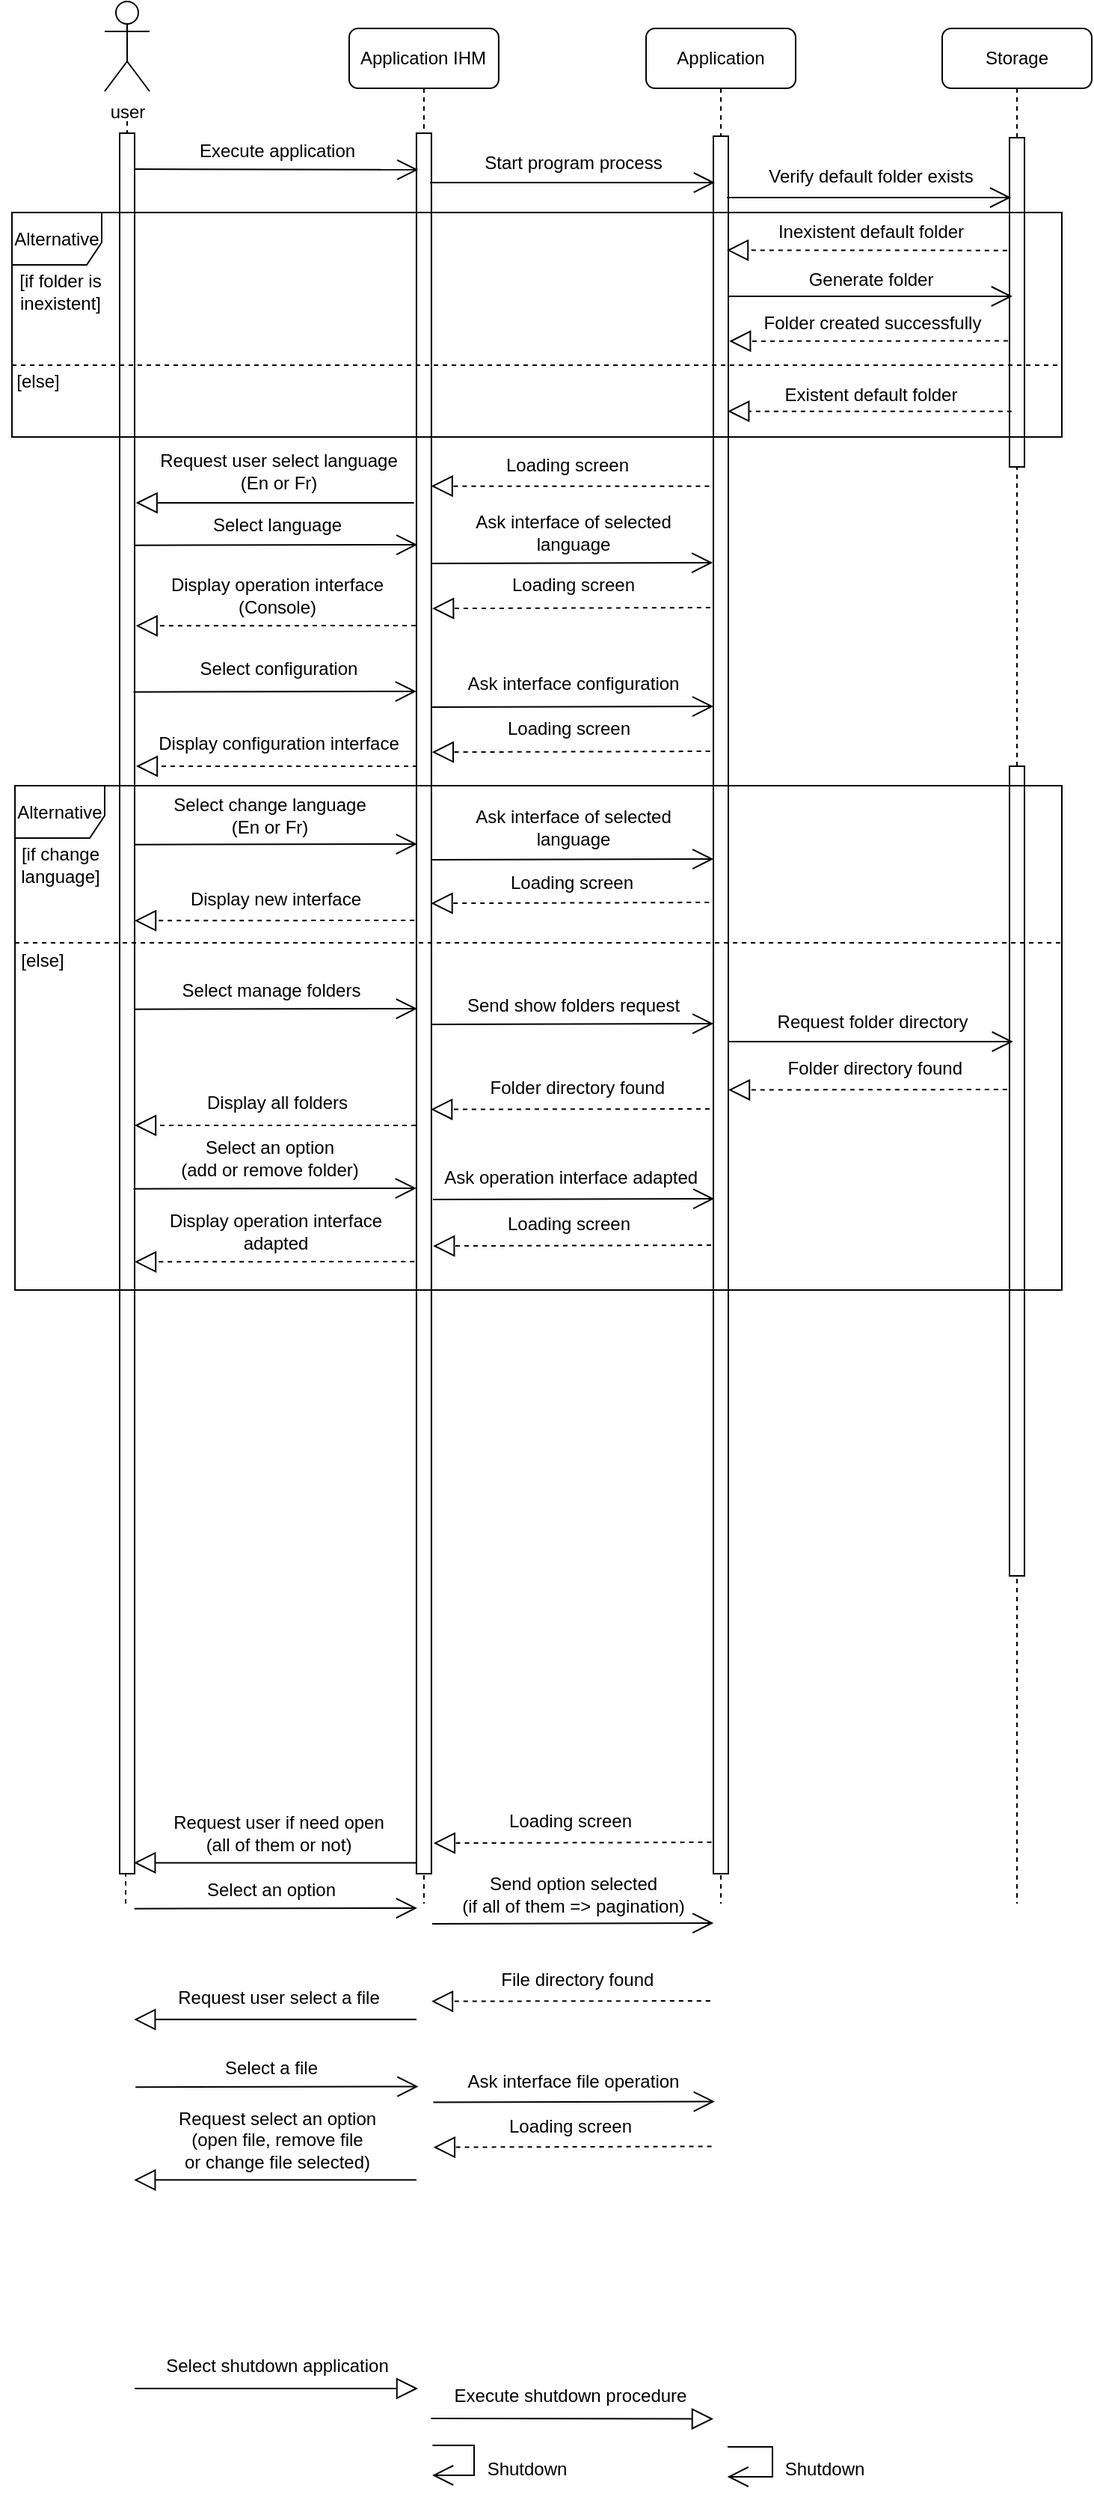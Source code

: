 <mxfile version="20.5.3" type="github">
  <diagram id="MyJDFgbNnC9lY3DK6d-x" name="Page-1">
    <mxGraphModel dx="1044" dy="566" grid="1" gridSize="10" guides="1" tooltips="1" connect="1" arrows="1" fold="1" page="1" pageScale="1" pageWidth="413" pageHeight="291" math="0" shadow="0">
      <root>
        <mxCell id="0" />
        <mxCell id="1" parent="0" />
        <mxCell id="hzZ7OADZ9Wjstboydcab-135" value="" style="endArrow=none;dashed=1;html=1;rounded=1;" edge="1" parent="1">
          <mxGeometry width="50" height="50" relative="1" as="geometry">
            <mxPoint x="114" y="1330" as="sourcePoint" />
            <mxPoint x="115" y="137" as="targetPoint" />
          </mxGeometry>
        </mxCell>
        <mxCell id="hzZ7OADZ9Wjstboydcab-127" value="&lt;span style=&quot;&quot;&gt;Application IHM&lt;/span&gt;" style="shape=umlLifeline;perimeter=lifelinePerimeter;whiteSpace=wrap;html=1;container=0;collapsible=0;recursiveResize=0;outlineConnect=0;rounded=1;" vertex="1" parent="1">
          <mxGeometry x="263.46" y="77" width="100" height="1253" as="geometry" />
        </mxCell>
        <mxCell id="hzZ7OADZ9Wjstboydcab-128" value="user" style="shape=umlActor;verticalLabelPosition=bottom;verticalAlign=top;html=1;rounded=1;" vertex="1" parent="1">
          <mxGeometry x="100" y="59" width="30" height="60" as="geometry" />
        </mxCell>
        <mxCell id="hzZ7OADZ9Wjstboydcab-129" value="&lt;span style=&quot;&quot;&gt;Application&lt;/span&gt;" style="shape=umlLifeline;perimeter=lifelinePerimeter;whiteSpace=wrap;html=1;container=0;collapsible=0;recursiveResize=0;outlineConnect=0;rounded=1;" vertex="1" parent="1">
          <mxGeometry x="462" y="77" width="100" height="1253" as="geometry" />
        </mxCell>
        <mxCell id="hzZ7OADZ9Wjstboydcab-130" value="&lt;span style=&quot;&quot;&gt;Storage&lt;/span&gt;" style="shape=umlLifeline;perimeter=lifelinePerimeter;whiteSpace=wrap;html=1;container=0;collapsible=0;recursiveResize=0;outlineConnect=0;rounded=1;" vertex="1" parent="1">
          <mxGeometry x="660" y="77" width="100" height="1253" as="geometry" />
        </mxCell>
        <mxCell id="hzZ7OADZ9Wjstboydcab-131" value="" style="html=1;points=[];perimeter=orthogonalPerimeter;rounded=0;glass=0;labelBackgroundColor=none;fillStyle=auto;" vertex="1" parent="1">
          <mxGeometry x="110" y="147" width="10" height="1163" as="geometry" />
        </mxCell>
        <mxCell id="hzZ7OADZ9Wjstboydcab-132" value="" style="html=1;points=[];perimeter=orthogonalPerimeter;rounded=0;glass=0;labelBackgroundColor=none;fillStyle=auto;" vertex="1" parent="1">
          <mxGeometry x="308.46" y="147" width="10" height="1163" as="geometry" />
        </mxCell>
        <mxCell id="hzZ7OADZ9Wjstboydcab-133" value="" style="html=1;points=[];perimeter=orthogonalPerimeter;rounded=0;glass=0;labelBackgroundColor=none;fillStyle=auto;" vertex="1" parent="1">
          <mxGeometry x="507" y="149" width="10" height="1161" as="geometry" />
        </mxCell>
        <mxCell id="hzZ7OADZ9Wjstboydcab-134" value="" style="html=1;points=[];perimeter=orthogonalPerimeter;rounded=0;glass=0;labelBackgroundColor=none;fillStyle=auto;" vertex="1" parent="1">
          <mxGeometry x="705" y="150" width="10" height="220" as="geometry" />
        </mxCell>
        <mxCell id="hzZ7OADZ9Wjstboydcab-136" value="" style="html=1;points=[];perimeter=orthogonalPerimeter;rounded=0;glass=0;labelBackgroundColor=none;fillStyle=auto;" vertex="1" parent="1">
          <mxGeometry x="705" y="150" width="10" height="220" as="geometry" />
        </mxCell>
        <mxCell id="hzZ7OADZ9Wjstboydcab-137" value="" style="endArrow=block;dashed=1;endFill=0;endSize=12;html=1;rounded=1;exitX=-0.161;exitY=0.058;exitDx=0;exitDy=0;exitPerimeter=0;" edge="1" parent="1">
          <mxGeometry width="160" relative="1" as="geometry">
            <mxPoint x="703.39" y="225.35" as="sourcePoint" />
            <mxPoint x="516" y="225.17" as="targetPoint" />
          </mxGeometry>
        </mxCell>
        <mxCell id="hzZ7OADZ9Wjstboydcab-138" value="" style="endArrow=block;dashed=1;endFill=0;endSize=12;html=1;rounded=1;" edge="1" parent="1">
          <mxGeometry width="160" relative="1" as="geometry">
            <mxPoint x="504.21" y="382.82" as="sourcePoint" />
            <mxPoint x="318.29" y="382.82" as="targetPoint" />
          </mxGeometry>
        </mxCell>
        <mxCell id="hzZ7OADZ9Wjstboydcab-139" value="" style="endArrow=open;endFill=1;endSize=12;html=1;rounded=1;targetPerimeterSpacing=-4;sourcePerimeterSpacing=3;" edge="1" parent="1">
          <mxGeometry width="160" relative="1" as="geometry">
            <mxPoint x="517.0" y="256.0" as="sourcePoint" />
            <mxPoint x="707.0" y="256.0" as="targetPoint" />
          </mxGeometry>
        </mxCell>
        <mxCell id="hzZ7OADZ9Wjstboydcab-140" value="" style="endArrow=block;dashed=1;endFill=0;endSize=12;html=1;rounded=1;targetPerimeterSpacing=-4;sourcePerimeterSpacing=3;" edge="1" parent="1">
          <mxGeometry width="160" relative="1" as="geometry">
            <mxPoint x="706.42" y="332.83" as="sourcePoint" />
            <mxPoint x="516.587" y="332.83" as="targetPoint" />
          </mxGeometry>
        </mxCell>
        <mxCell id="hzZ7OADZ9Wjstboydcab-141" value="Execute application" style="text;html=1;align=center;verticalAlign=middle;resizable=0;points=[];autosize=1;strokeColor=none;fillColor=none;rounded=1;" vertex="1" parent="1">
          <mxGeometry x="150" y="144" width="130" height="30" as="geometry" />
        </mxCell>
        <mxCell id="hzZ7OADZ9Wjstboydcab-142" value="" style="endArrow=open;endFill=1;endSize=12;html=1;rounded=1;entryX=0.118;entryY=0.021;entryDx=0;entryDy=0;entryPerimeter=0;" edge="1" parent="1">
          <mxGeometry width="160" relative="1" as="geometry">
            <mxPoint x="120" y="171.0" as="sourcePoint" />
            <mxPoint x="309.64" y="171.423" as="targetPoint" />
          </mxGeometry>
        </mxCell>
        <mxCell id="hzZ7OADZ9Wjstboydcab-143" value="Start program process" style="text;html=1;align=center;verticalAlign=middle;resizable=0;points=[];autosize=1;strokeColor=none;fillColor=none;rounded=1;" vertex="1" parent="1">
          <mxGeometry x="343" y="152" width="140" height="30" as="geometry" />
        </mxCell>
        <mxCell id="hzZ7OADZ9Wjstboydcab-144" value="" style="endArrow=open;endFill=1;endSize=12;html=1;rounded=1;exitX=0.913;exitY=0.022;exitDx=0;exitDy=0;exitPerimeter=0;" edge="1" parent="1">
          <mxGeometry width="160" relative="1" as="geometry">
            <mxPoint x="317.59" y="180.016" as="sourcePoint" />
            <mxPoint x="508" y="180.0" as="targetPoint" />
          </mxGeometry>
        </mxCell>
        <mxCell id="hzZ7OADZ9Wjstboydcab-145" value="" style="endArrow=block;dashed=1;endFill=0;endSize=12;html=1;rounded=1;exitX=-0.125;exitY=0.144;exitDx=0;exitDy=0;exitPerimeter=0;" edge="1" parent="1">
          <mxGeometry width="160" relative="1" as="geometry">
            <mxPoint x="307.95" y="476.002" as="sourcePoint" />
            <mxPoint x="120.827" y="476.17" as="targetPoint" />
          </mxGeometry>
        </mxCell>
        <mxCell id="hzZ7OADZ9Wjstboydcab-146" value="Verify default folder exists" style="text;html=1;align=center;verticalAlign=middle;resizable=0;points=[];autosize=1;strokeColor=none;fillColor=none;rounded=1;" vertex="1" parent="1">
          <mxGeometry x="531.5" y="161" width="160" height="30" as="geometry" />
        </mxCell>
        <mxCell id="hzZ7OADZ9Wjstboydcab-147" value="Alternative" style="shape=umlFrame;whiteSpace=wrap;html=1;width=60;height=35;" vertex="1" parent="1">
          <mxGeometry x="38" y="200" width="702" height="150" as="geometry" />
        </mxCell>
        <mxCell id="hzZ7OADZ9Wjstboydcab-148" value="Loading screen" style="text;html=1;align=center;verticalAlign=middle;resizable=0;points=[];autosize=1;strokeColor=none;fillColor=none;rounded=1;" vertex="1" parent="1">
          <mxGeometry x="354.0" y="354" width="110" height="30" as="geometry" />
        </mxCell>
        <mxCell id="hzZ7OADZ9Wjstboydcab-149" value="[if folder is &lt;br&gt;inexistent]" style="text;html=1;align=center;verticalAlign=middle;resizable=0;points=[];autosize=1;strokeColor=none;fillColor=none;" vertex="1" parent="1">
          <mxGeometry x="30" y="233" width="80" height="40" as="geometry" />
        </mxCell>
        <mxCell id="hzZ7OADZ9Wjstboydcab-150" value="[else]" style="text;html=1;align=center;verticalAlign=middle;resizable=0;points=[];autosize=1;strokeColor=none;fillColor=none;" vertex="1" parent="1">
          <mxGeometry x="30" y="298" width="50" height="30" as="geometry" />
        </mxCell>
        <mxCell id="hzZ7OADZ9Wjstboydcab-151" value="Inexistent default folder" style="text;html=1;align=center;verticalAlign=middle;resizable=0;points=[];autosize=1;strokeColor=none;fillColor=none;rounded=1;" vertex="1" parent="1">
          <mxGeometry x="537.0" y="198.17" width="150" height="30" as="geometry" />
        </mxCell>
        <mxCell id="hzZ7OADZ9Wjstboydcab-152" value="" style="line;strokeWidth=1;fillColor=none;align=left;verticalAlign=middle;spacingTop=-1;spacingLeft=3;spacingRight=3;rotatable=0;labelPosition=right;points=[];portConstraint=eastwest;dashed=1;" vertex="1" parent="1">
          <mxGeometry x="38" y="298" width="700" height="8" as="geometry" />
        </mxCell>
        <mxCell id="hzZ7OADZ9Wjstboydcab-153" value="Generate folder" style="text;html=1;align=center;verticalAlign=middle;resizable=0;points=[];autosize=1;strokeColor=none;fillColor=none;rounded=1;" vertex="1" parent="1">
          <mxGeometry x="557.42" y="230" width="110" height="30" as="geometry" />
        </mxCell>
        <mxCell id="hzZ7OADZ9Wjstboydcab-154" value="Existent default folder" style="text;html=1;align=center;verticalAlign=middle;resizable=0;points=[];autosize=1;strokeColor=none;fillColor=none;rounded=1;" vertex="1" parent="1">
          <mxGeometry x="541.5" y="307" width="140" height="30" as="geometry" />
        </mxCell>
        <mxCell id="hzZ7OADZ9Wjstboydcab-155" value="Display operation interface&lt;br&gt;(Console)" style="text;html=1;align=center;verticalAlign=middle;resizable=0;points=[];autosize=1;strokeColor=none;fillColor=none;rounded=1;" vertex="1" parent="1">
          <mxGeometry x="130" y="436" width="170" height="40" as="geometry" />
        </mxCell>
        <mxCell id="hzZ7OADZ9Wjstboydcab-156" value="" style="endArrow=open;endFill=1;endSize=12;html=1;rounded=1;targetPerimeterSpacing=-4;sourcePerimeterSpacing=3;" edge="1" parent="1">
          <mxGeometry width="160" relative="1" as="geometry">
            <mxPoint x="516.08" y="190" as="sourcePoint" />
            <mxPoint x="706.08" y="190" as="targetPoint" />
          </mxGeometry>
        </mxCell>
        <mxCell id="hzZ7OADZ9Wjstboydcab-157" value="" style="endArrow=block;dashed=1;endFill=0;endSize=12;html=1;rounded=1;targetPerimeterSpacing=-4;sourcePerimeterSpacing=3;exitX=-0.099;exitY=0.603;exitDx=0;exitDy=0;exitPerimeter=0;" edge="1" parent="1">
          <mxGeometry width="160" relative="1" as="geometry">
            <mxPoint x="704.01" y="285.72" as="sourcePoint" />
            <mxPoint x="517.587" y="286" as="targetPoint" />
          </mxGeometry>
        </mxCell>
        <mxCell id="hzZ7OADZ9Wjstboydcab-158" value="Folder created successfully" style="text;html=1;align=center;verticalAlign=middle;resizable=0;points=[];autosize=1;strokeColor=none;fillColor=none;rounded=1;" vertex="1" parent="1">
          <mxGeometry x="527.5" y="259.0" width="170" height="30" as="geometry" />
        </mxCell>
        <mxCell id="hzZ7OADZ9Wjstboydcab-159" value="Request user select language&lt;br&gt;(En or Fr)" style="text;html=1;align=center;verticalAlign=middle;resizable=0;points=[];autosize=1;strokeColor=none;fillColor=none;rounded=1;" vertex="1" parent="1">
          <mxGeometry x="125.83" y="353" width="180" height="40" as="geometry" />
        </mxCell>
        <mxCell id="hzZ7OADZ9Wjstboydcab-160" value="" style="endArrow=block;endFill=0;endSize=12;html=1;rounded=1;" edge="1" parent="1">
          <mxGeometry width="160" relative="1" as="geometry">
            <mxPoint x="306.75" y="394.0" as="sourcePoint" />
            <mxPoint x="120.83" y="394.0" as="targetPoint" />
          </mxGeometry>
        </mxCell>
        <mxCell id="hzZ7OADZ9Wjstboydcab-161" value="Select language" style="text;html=1;align=center;verticalAlign=middle;resizable=0;points=[];autosize=1;strokeColor=none;fillColor=none;rounded=1;" vertex="1" parent="1">
          <mxGeometry x="160" y="394" width="110" height="30" as="geometry" />
        </mxCell>
        <mxCell id="hzZ7OADZ9Wjstboydcab-162" value="" style="endArrow=open;endFill=1;endSize=12;html=1;rounded=1;entryX=0.071;entryY=0.165;entryDx=0;entryDy=0;entryPerimeter=0;" edge="1" parent="1">
          <mxGeometry width="160" relative="1" as="geometry">
            <mxPoint x="120" y="422.38" as="sourcePoint" />
            <mxPoint x="309.17" y="422" as="targetPoint" />
          </mxGeometry>
        </mxCell>
        <mxCell id="hzZ7OADZ9Wjstboydcab-163" value="Loading screen" style="text;html=1;align=center;verticalAlign=middle;resizable=0;points=[];autosize=1;strokeColor=none;fillColor=none;rounded=1;" vertex="1" parent="1">
          <mxGeometry x="357.83" y="434" width="110" height="30" as="geometry" />
        </mxCell>
        <mxCell id="hzZ7OADZ9Wjstboydcab-164" value="" style="endArrow=block;dashed=1;endFill=0;endSize=12;html=1;rounded=1;exitX=-0.211;exitY=0.186;exitDx=0;exitDy=0;exitPerimeter=0;" edge="1" parent="1">
          <mxGeometry width="160" relative="1" as="geometry">
            <mxPoint x="504.95" y="463.998" as="sourcePoint" />
            <mxPoint x="319.06" y="464.59" as="targetPoint" />
          </mxGeometry>
        </mxCell>
        <mxCell id="hzZ7OADZ9Wjstboydcab-165" value="" style="endArrow=open;endFill=1;endSize=12;html=1;rounded=1;entryX=-0.083;entryY=0.173;entryDx=0;entryDy=0;entryPerimeter=0;" edge="1" parent="1">
          <mxGeometry width="160" relative="1" as="geometry">
            <mxPoint x="318.46" y="434.56" as="sourcePoint" />
            <mxPoint x="506.63" y="434.004" as="targetPoint" />
          </mxGeometry>
        </mxCell>
        <mxCell id="hzZ7OADZ9Wjstboydcab-166" value="Ask interface of selected &lt;br&gt;language" style="text;html=1;align=center;verticalAlign=middle;resizable=0;points=[];autosize=1;strokeColor=none;fillColor=none;rounded=1;" vertex="1" parent="1">
          <mxGeometry x="337.83" y="394" width="150" height="40" as="geometry" />
        </mxCell>
        <mxCell id="hzZ7OADZ9Wjstboydcab-175" value="Loading screen" style="text;html=1;align=center;verticalAlign=middle;resizable=0;points=[];autosize=1;strokeColor=none;fillColor=none;rounded=1;" vertex="1" parent="1">
          <mxGeometry x="355.25" y="530" width="110" height="30" as="geometry" />
        </mxCell>
        <mxCell id="hzZ7OADZ9Wjstboydcab-176" value="" style="endArrow=block;dashed=1;endFill=0;endSize=12;html=1;rounded=1;exitX=-0.211;exitY=0.186;exitDx=0;exitDy=0;exitPerimeter=0;" edge="1" parent="1">
          <mxGeometry width="160" relative="1" as="geometry">
            <mxPoint x="504.78" y="559.998" as="sourcePoint" />
            <mxPoint x="318.89" y="560.59" as="targetPoint" />
          </mxGeometry>
        </mxCell>
        <mxCell id="hzZ7OADZ9Wjstboydcab-177" value="Select configuration" style="text;html=1;align=center;verticalAlign=middle;resizable=0;points=[];autosize=1;strokeColor=none;fillColor=none;rounded=1;" vertex="1" parent="1">
          <mxGeometry x="150.83" y="490" width="130" height="30" as="geometry" />
        </mxCell>
        <mxCell id="hzZ7OADZ9Wjstboydcab-178" value="" style="endArrow=open;endFill=1;endSize=12;html=1;rounded=1;entryX=0.071;entryY=0.165;entryDx=0;entryDy=0;entryPerimeter=0;" edge="1" parent="1">
          <mxGeometry width="160" relative="1" as="geometry">
            <mxPoint x="119.29" y="520.38" as="sourcePoint" />
            <mxPoint x="308.46" y="520" as="targetPoint" />
          </mxGeometry>
        </mxCell>
        <mxCell id="hzZ7OADZ9Wjstboydcab-179" value="Display configuration&amp;nbsp;interface" style="text;html=1;align=center;verticalAlign=middle;resizable=0;points=[];autosize=1;strokeColor=none;fillColor=none;rounded=1;" vertex="1" parent="1">
          <mxGeometry x="125.83" y="540" width="180" height="30" as="geometry" />
        </mxCell>
        <mxCell id="hzZ7OADZ9Wjstboydcab-180" value="" style="endArrow=block;dashed=1;endFill=0;endSize=12;html=1;rounded=1;" edge="1" parent="1">
          <mxGeometry width="160" relative="1" as="geometry">
            <mxPoint x="309" y="570" as="sourcePoint" />
            <mxPoint x="120.987" y="570" as="targetPoint" />
          </mxGeometry>
        </mxCell>
        <mxCell id="hzZ7OADZ9Wjstboydcab-181" value="" style="endArrow=open;endFill=1;endSize=12;html=1;rounded=1;entryX=-0.083;entryY=0.173;entryDx=0;entryDy=0;entryPerimeter=0;" edge="1" parent="1">
          <mxGeometry width="160" relative="1" as="geometry">
            <mxPoint x="318.91" y="530.56" as="sourcePoint" />
            <mxPoint x="507.08" y="530.004" as="targetPoint" />
          </mxGeometry>
        </mxCell>
        <mxCell id="hzZ7OADZ9Wjstboydcab-182" value="Ask interface configuration" style="text;html=1;align=center;verticalAlign=middle;resizable=0;points=[];autosize=1;strokeColor=none;fillColor=none;rounded=1;" vertex="1" parent="1">
          <mxGeometry x="332.83" y="500" width="160" height="30" as="geometry" />
        </mxCell>
        <mxCell id="hzZ7OADZ9Wjstboydcab-183" value="" style="endArrow=block;endFill=0;endSize=12;html=1;rounded=1;entryX=-0.002;entryY=0.916;entryDx=0;entryDy=0;entryPerimeter=0;" edge="1" parent="1">
          <mxGeometry width="160" relative="1" as="geometry">
            <mxPoint x="318.25" y="1674.0" as="sourcePoint" />
            <mxPoint x="506.98" y="1674.276" as="targetPoint" />
          </mxGeometry>
        </mxCell>
        <mxCell id="hzZ7OADZ9Wjstboydcab-184" value="" style="endArrow=block;endFill=0;endSize=12;html=1;rounded=1;" edge="1" parent="1">
          <mxGeometry width="160" relative="1" as="geometry">
            <mxPoint x="120.0" y="1654.0" as="sourcePoint" />
            <mxPoint x="309.5" y="1654.0" as="targetPoint" />
          </mxGeometry>
        </mxCell>
        <mxCell id="hzZ7OADZ9Wjstboydcab-185" value="Execute shutdown procedure" style="text;html=1;align=center;verticalAlign=middle;resizable=0;points=[];autosize=1;strokeColor=none;fillColor=none;rounded=1;" vertex="1" parent="1">
          <mxGeometry x="321.25" y="1644" width="180" height="30" as="geometry" />
        </mxCell>
        <mxCell id="hzZ7OADZ9Wjstboydcab-186" value="Shutdown" style="text;html=1;align=center;verticalAlign=middle;resizable=0;points=[];autosize=1;strokeColor=none;fillColor=none;rounded=1;" vertex="1" parent="1">
          <mxGeometry x="342.41" y="1693" width="80" height="30" as="geometry" />
        </mxCell>
        <mxCell id="hzZ7OADZ9Wjstboydcab-187" value="" style="endArrow=open;endFill=1;endSize=12;html=1;rounded=0;" edge="1" parent="1">
          <mxGeometry width="160" relative="1" as="geometry">
            <mxPoint x="516.5" y="1693" as="sourcePoint" />
            <mxPoint x="516.31" y="1713" as="targetPoint" />
            <Array as="points">
              <mxPoint x="546.5" y="1693" />
              <mxPoint x="546.5" y="1713" />
            </Array>
          </mxGeometry>
        </mxCell>
        <mxCell id="hzZ7OADZ9Wjstboydcab-188" value="Shutdown" style="text;html=1;align=center;verticalAlign=middle;resizable=0;points=[];autosize=1;strokeColor=none;fillColor=none;rounded=1;" vertex="1" parent="1">
          <mxGeometry x="541.08" y="1693" width="80" height="30" as="geometry" />
        </mxCell>
        <mxCell id="hzZ7OADZ9Wjstboydcab-189" value="Select shutdown application" style="text;html=1;align=center;verticalAlign=middle;resizable=0;points=[];autosize=1;strokeColor=none;fillColor=none;rounded=1;" vertex="1" parent="1">
          <mxGeometry x="130" y="1624" width="170" height="30" as="geometry" />
        </mxCell>
        <mxCell id="hzZ7OADZ9Wjstboydcab-190" value="" style="endArrow=open;endFill=1;endSize=12;html=1;rounded=0;" edge="1" parent="1">
          <mxGeometry width="160" relative="1" as="geometry">
            <mxPoint x="319.17" y="1692.0" as="sourcePoint" />
            <mxPoint x="319.003" y="1712.0" as="targetPoint" />
            <Array as="points">
              <mxPoint x="347" y="1692" />
              <mxPoint x="347" y="1712" />
            </Array>
          </mxGeometry>
        </mxCell>
        <mxCell id="hzZ7OADZ9Wjstboydcab-191" value="" style="html=1;points=[];perimeter=orthogonalPerimeter;rounded=0;glass=0;labelBackgroundColor=none;fillStyle=auto;" vertex="1" parent="1">
          <mxGeometry x="705" y="570" width="10" height="541" as="geometry" />
        </mxCell>
        <mxCell id="hzZ7OADZ9Wjstboydcab-193" value="Alternative" style="shape=umlFrame;whiteSpace=wrap;html=1;width=60;height=35;" vertex="1" parent="1">
          <mxGeometry x="40" y="583" width="700" height="337" as="geometry" />
        </mxCell>
        <mxCell id="hzZ7OADZ9Wjstboydcab-194" value="" style="line;strokeWidth=1;fillColor=none;align=left;verticalAlign=middle;spacingTop=-1;spacingLeft=3;spacingRight=3;rotatable=0;labelPosition=right;points=[];portConstraint=eastwest;dashed=1;" vertex="1" parent="1">
          <mxGeometry x="40" y="684" width="700" height="8" as="geometry" />
        </mxCell>
        <mxCell id="hzZ7OADZ9Wjstboydcab-198" value="Select change language&lt;br&gt;(En or Fr)" style="text;html=1;align=center;verticalAlign=middle;resizable=0;points=[];autosize=1;strokeColor=none;fillColor=none;rounded=1;" vertex="1" parent="1">
          <mxGeometry x="135" y="583" width="150" height="40" as="geometry" />
        </mxCell>
        <mxCell id="hzZ7OADZ9Wjstboydcab-199" value="" style="endArrow=open;endFill=1;endSize=12;html=1;rounded=1;entryX=0.071;entryY=0.165;entryDx=0;entryDy=0;entryPerimeter=0;" edge="1" parent="1">
          <mxGeometry width="160" relative="1" as="geometry">
            <mxPoint x="119.79" y="622.38" as="sourcePoint" />
            <mxPoint x="308.96" y="622" as="targetPoint" />
          </mxGeometry>
        </mxCell>
        <mxCell id="hzZ7OADZ9Wjstboydcab-202" value="" style="endArrow=open;endFill=1;endSize=12;html=1;rounded=1;entryX=-0.083;entryY=0.173;entryDx=0;entryDy=0;entryPerimeter=0;" edge="1" parent="1">
          <mxGeometry width="160" relative="1" as="geometry">
            <mxPoint x="318.96" y="632.56" as="sourcePoint" />
            <mxPoint x="507.13" y="632.004" as="targetPoint" />
          </mxGeometry>
        </mxCell>
        <mxCell id="hzZ7OADZ9Wjstboydcab-206" value="Select manage folders" style="text;html=1;align=center;verticalAlign=middle;resizable=0;points=[];autosize=1;strokeColor=none;fillColor=none;rounded=1;" vertex="1" parent="1">
          <mxGeometry x="140.5" y="705" width="140" height="30" as="geometry" />
        </mxCell>
        <mxCell id="hzZ7OADZ9Wjstboydcab-207" value="" style="endArrow=open;endFill=1;endSize=12;html=1;rounded=1;entryX=0.071;entryY=0.165;entryDx=0;entryDy=0;entryPerimeter=0;" edge="1" parent="1">
          <mxGeometry width="160" relative="1" as="geometry">
            <mxPoint x="119.79" y="732.38" as="sourcePoint" />
            <mxPoint x="308.96" y="732" as="targetPoint" />
          </mxGeometry>
        </mxCell>
        <mxCell id="hzZ7OADZ9Wjstboydcab-208" value="Request user if need open&lt;br&gt;(all of them or not)" style="text;html=1;align=center;verticalAlign=middle;resizable=0;points=[];autosize=1;strokeColor=none;fillColor=none;rounded=1;" vertex="1" parent="1">
          <mxGeometry x="136.08" y="1263" width="160" height="40" as="geometry" />
        </mxCell>
        <mxCell id="hzZ7OADZ9Wjstboydcab-209" value="" style="endArrow=block;endFill=0;endSize=12;html=1;rounded=1;" edge="1" parent="1">
          <mxGeometry width="160" relative="1" as="geometry">
            <mxPoint x="308.46" y="1302.7" as="sourcePoint" />
            <mxPoint x="119.607" y="1302.7" as="targetPoint" />
          </mxGeometry>
        </mxCell>
        <mxCell id="hzZ7OADZ9Wjstboydcab-210" value="" style="endArrow=open;endFill=1;endSize=12;html=1;rounded=1;entryX=-0.083;entryY=0.173;entryDx=0;entryDy=0;entryPerimeter=0;" edge="1" parent="1">
          <mxGeometry width="160" relative="1" as="geometry">
            <mxPoint x="318.96" y="742.56" as="sourcePoint" />
            <mxPoint x="507.13" y="742.004" as="targetPoint" />
          </mxGeometry>
        </mxCell>
        <mxCell id="hzZ7OADZ9Wjstboydcab-211" value="Send show folders request" style="text;html=1;align=center;verticalAlign=middle;resizable=0;points=[];autosize=1;strokeColor=none;fillColor=none;rounded=1;" vertex="1" parent="1">
          <mxGeometry x="328.33" y="714.5" width="170" height="30" as="geometry" />
        </mxCell>
        <mxCell id="hzZ7OADZ9Wjstboydcab-212" value="Loading screen" style="text;html=1;align=center;verticalAlign=middle;resizable=0;points=[];autosize=1;strokeColor=none;fillColor=none;rounded=1;" vertex="1" parent="1">
          <mxGeometry x="355.58" y="1260" width="110" height="30" as="geometry" />
        </mxCell>
        <mxCell id="hzZ7OADZ9Wjstboydcab-213" value="" style="endArrow=block;dashed=1;endFill=0;endSize=12;html=1;rounded=1;exitX=-0.211;exitY=0.186;exitDx=0;exitDy=0;exitPerimeter=0;" edge="1" parent="1">
          <mxGeometry width="160" relative="1" as="geometry">
            <mxPoint x="505.78" y="1288.998" as="sourcePoint" />
            <mxPoint x="319.89" y="1289.59" as="targetPoint" />
          </mxGeometry>
        </mxCell>
        <mxCell id="hzZ7OADZ9Wjstboydcab-214" value="Select an option" style="text;html=1;align=center;verticalAlign=middle;resizable=0;points=[];autosize=1;strokeColor=none;fillColor=none;rounded=1;" vertex="1" parent="1">
          <mxGeometry x="155.5" y="1306" width="110" height="30" as="geometry" />
        </mxCell>
        <mxCell id="hzZ7OADZ9Wjstboydcab-215" value="" style="endArrow=open;endFill=1;endSize=12;html=1;rounded=1;entryX=0.071;entryY=0.165;entryDx=0;entryDy=0;entryPerimeter=0;" edge="1" parent="1">
          <mxGeometry width="160" relative="1" as="geometry">
            <mxPoint x="119.79" y="1333.38" as="sourcePoint" />
            <mxPoint x="308.96" y="1333" as="targetPoint" />
          </mxGeometry>
        </mxCell>
        <mxCell id="hzZ7OADZ9Wjstboydcab-216" value="Request user select a file" style="text;html=1;align=center;verticalAlign=middle;resizable=0;points=[];autosize=1;strokeColor=none;fillColor=none;rounded=1;" vertex="1" parent="1">
          <mxGeometry x="136.08" y="1377.73" width="160" height="30" as="geometry" />
        </mxCell>
        <mxCell id="hzZ7OADZ9Wjstboydcab-217" value="" style="endArrow=block;endFill=0;endSize=12;html=1;rounded=1;" edge="1" parent="1">
          <mxGeometry width="160" relative="1" as="geometry">
            <mxPoint x="308.46" y="1407.43" as="sourcePoint" />
            <mxPoint x="119.607" y="1407.43" as="targetPoint" />
          </mxGeometry>
        </mxCell>
        <mxCell id="hzZ7OADZ9Wjstboydcab-218" value="" style="endArrow=open;endFill=1;endSize=12;html=1;rounded=1;entryX=-0.083;entryY=0.173;entryDx=0;entryDy=0;entryPerimeter=0;" edge="1" parent="1">
          <mxGeometry width="160" relative="1" as="geometry">
            <mxPoint x="318.96" y="1343.56" as="sourcePoint" />
            <mxPoint x="507.13" y="1343.004" as="targetPoint" />
          </mxGeometry>
        </mxCell>
        <mxCell id="hzZ7OADZ9Wjstboydcab-219" value="Send option selected&lt;br&gt;(if all of them =&amp;gt; pagination)" style="text;html=1;align=center;verticalAlign=middle;resizable=0;points=[];autosize=1;strokeColor=none;fillColor=none;rounded=1;" vertex="1" parent="1">
          <mxGeometry x="328.33" y="1303.5" width="170" height="40" as="geometry" />
        </mxCell>
        <mxCell id="hzZ7OADZ9Wjstboydcab-220" value="" style="endArrow=open;endFill=1;endSize=12;html=1;rounded=1;targetPerimeterSpacing=-4;sourcePerimeterSpacing=3;" edge="1" parent="1">
          <mxGeometry width="160" relative="1" as="geometry">
            <mxPoint x="517.42" y="754" as="sourcePoint" />
            <mxPoint x="707.42" y="754" as="targetPoint" />
          </mxGeometry>
        </mxCell>
        <mxCell id="hzZ7OADZ9Wjstboydcab-221" value="Request folder directory" style="text;html=1;align=center;verticalAlign=middle;resizable=0;points=[];autosize=1;strokeColor=none;fillColor=none;rounded=1;" vertex="1" parent="1">
          <mxGeometry x="537.84" y="726" width="150" height="30" as="geometry" />
        </mxCell>
        <mxCell id="hzZ7OADZ9Wjstboydcab-222" value="" style="endArrow=block;dashed=1;endFill=0;endSize=12;html=1;rounded=1;targetPerimeterSpacing=-4;sourcePerimeterSpacing=3;exitX=-0.099;exitY=0.603;exitDx=0;exitDy=0;exitPerimeter=0;" edge="1" parent="1">
          <mxGeometry width="160" relative="1" as="geometry">
            <mxPoint x="703.42" y="786.0" as="sourcePoint" />
            <mxPoint x="516.997" y="786.28" as="targetPoint" />
          </mxGeometry>
        </mxCell>
        <mxCell id="hzZ7OADZ9Wjstboydcab-223" value="&amp;nbsp;Folder directory found" style="text;html=1;align=center;verticalAlign=middle;resizable=0;points=[];autosize=1;strokeColor=none;fillColor=none;rounded=1;" vertex="1" parent="1">
          <mxGeometry x="542.84" y="757" width="140" height="30" as="geometry" />
        </mxCell>
        <mxCell id="hzZ7OADZ9Wjstboydcab-224" value="" style="endArrow=block;dashed=1;endFill=0;endSize=12;html=1;rounded=1;targetPerimeterSpacing=-4;sourcePerimeterSpacing=3;exitX=-0.099;exitY=0.603;exitDx=0;exitDy=0;exitPerimeter=0;" edge="1" parent="1">
          <mxGeometry width="160" relative="1" as="geometry">
            <mxPoint x="504.88" y="1395" as="sourcePoint" />
            <mxPoint x="318.457" y="1395.28" as="targetPoint" />
          </mxGeometry>
        </mxCell>
        <mxCell id="hzZ7OADZ9Wjstboydcab-225" value="&amp;nbsp;File directory found&lt;br&gt;" style="text;html=1;align=center;verticalAlign=middle;resizable=0;points=[];autosize=1;strokeColor=none;fillColor=none;rounded=1;" vertex="1" parent="1">
          <mxGeometry x="349.3" y="1366" width="130" height="30" as="geometry" />
        </mxCell>
        <mxCell id="hzZ7OADZ9Wjstboydcab-226" value="Select a file" style="text;html=1;align=center;verticalAlign=middle;resizable=0;points=[];autosize=1;strokeColor=none;fillColor=none;rounded=1;" vertex="1" parent="1">
          <mxGeometry x="166.29" y="1425.23" width="90" height="30" as="geometry" />
        </mxCell>
        <mxCell id="hzZ7OADZ9Wjstboydcab-227" value="" style="endArrow=open;endFill=1;endSize=12;html=1;rounded=1;entryX=0.071;entryY=0.165;entryDx=0;entryDy=0;entryPerimeter=0;" edge="1" parent="1">
          <mxGeometry width="160" relative="1" as="geometry">
            <mxPoint x="120.58" y="1452.61" as="sourcePoint" />
            <mxPoint x="309.75" y="1452.23" as="targetPoint" />
          </mxGeometry>
        </mxCell>
        <mxCell id="hzZ7OADZ9Wjstboydcab-228" value="" style="endArrow=open;endFill=1;endSize=12;html=1;rounded=1;entryX=-0.083;entryY=0.173;entryDx=0;entryDy=0;entryPerimeter=0;" edge="1" parent="1">
          <mxGeometry width="160" relative="1" as="geometry">
            <mxPoint x="319.75" y="1462.79" as="sourcePoint" />
            <mxPoint x="507.92" y="1462.234" as="targetPoint" />
          </mxGeometry>
        </mxCell>
        <mxCell id="hzZ7OADZ9Wjstboydcab-229" value="Ask interface file operation" style="text;html=1;align=center;verticalAlign=middle;resizable=0;points=[];autosize=1;strokeColor=none;fillColor=none;rounded=1;" vertex="1" parent="1">
          <mxGeometry x="332.83" y="1434.23" width="160" height="30" as="geometry" />
        </mxCell>
        <mxCell id="hzZ7OADZ9Wjstboydcab-230" value="Loading screen" style="text;html=1;align=center;verticalAlign=middle;resizable=0;points=[];autosize=1;strokeColor=none;fillColor=none;rounded=1;" vertex="1" parent="1">
          <mxGeometry x="355.58" y="1464.23" width="110" height="30" as="geometry" />
        </mxCell>
        <mxCell id="hzZ7OADZ9Wjstboydcab-231" value="" style="endArrow=block;dashed=1;endFill=0;endSize=12;html=1;rounded=1;exitX=-0.211;exitY=0.186;exitDx=0;exitDy=0;exitPerimeter=0;" edge="1" parent="1">
          <mxGeometry width="160" relative="1" as="geometry">
            <mxPoint x="505.78" y="1492.228" as="sourcePoint" />
            <mxPoint x="319.89" y="1492.82" as="targetPoint" />
          </mxGeometry>
        </mxCell>
        <mxCell id="hzZ7OADZ9Wjstboydcab-232" value="Request select an option&lt;br&gt;(open file, remove file &lt;br&gt;or change file selected)" style="text;html=1;align=center;verticalAlign=middle;resizable=0;points=[];autosize=1;strokeColor=none;fillColor=none;rounded=1;" vertex="1" parent="1">
          <mxGeometry x="135" y="1458.23" width="160" height="60" as="geometry" />
        </mxCell>
        <mxCell id="hzZ7OADZ9Wjstboydcab-233" value="" style="endArrow=block;endFill=0;endSize=12;html=1;rounded=1;" edge="1" parent="1">
          <mxGeometry width="160" relative="1" as="geometry">
            <mxPoint x="308.46" y="1514.67" as="sourcePoint" />
            <mxPoint x="119.607" y="1514.67" as="targetPoint" />
          </mxGeometry>
        </mxCell>
        <mxCell id="hzZ7OADZ9Wjstboydcab-236" value="" style="endArrow=open;endFill=1;endSize=12;html=1;rounded=1;entryX=-0.083;entryY=0.173;entryDx=0;entryDy=0;entryPerimeter=0;" edge="1" parent="1">
          <mxGeometry width="160" relative="1" as="geometry">
            <mxPoint x="319.45" y="859.56" as="sourcePoint" />
            <mxPoint x="507.62" y="859.004" as="targetPoint" />
          </mxGeometry>
        </mxCell>
        <mxCell id="hzZ7OADZ9Wjstboydcab-237" value="Ask operation interface adapted&amp;nbsp;" style="text;html=1;align=center;verticalAlign=middle;resizable=0;points=[];autosize=1;strokeColor=none;fillColor=none;rounded=1;" vertex="1" parent="1">
          <mxGeometry x="312.53" y="830" width="200" height="30" as="geometry" />
        </mxCell>
        <mxCell id="hzZ7OADZ9Wjstboydcab-238" value="Loading screen" style="text;html=1;align=center;verticalAlign=middle;resizable=0;points=[];autosize=1;strokeColor=none;fillColor=none;rounded=1;" vertex="1" parent="1">
          <mxGeometry x="355.28" y="861" width="110" height="30" as="geometry" />
        </mxCell>
        <mxCell id="hzZ7OADZ9Wjstboydcab-239" value="" style="endArrow=block;dashed=1;endFill=0;endSize=12;html=1;rounded=1;exitX=-0.211;exitY=0.186;exitDx=0;exitDy=0;exitPerimeter=0;" edge="1" parent="1">
          <mxGeometry width="160" relative="1" as="geometry">
            <mxPoint x="505.48" y="889.998" as="sourcePoint" />
            <mxPoint x="319.59" y="890.59" as="targetPoint" />
          </mxGeometry>
        </mxCell>
        <mxCell id="hzZ7OADZ9Wjstboydcab-240" value="" style="endArrow=block;dashed=1;endFill=0;endSize=12;html=1;rounded=1;exitX=-0.125;exitY=0.144;exitDx=0;exitDy=0;exitPerimeter=0;" edge="1" parent="1">
          <mxGeometry width="160" relative="1" as="geometry">
            <mxPoint x="307.12" y="901.002" as="sourcePoint" />
            <mxPoint x="119.997" y="901.17" as="targetPoint" />
          </mxGeometry>
        </mxCell>
        <mxCell id="hzZ7OADZ9Wjstboydcab-241" value="Display operation interface &lt;br&gt;adapted" style="text;html=1;align=center;verticalAlign=middle;resizable=0;points=[];autosize=1;strokeColor=none;fillColor=none;rounded=1;" vertex="1" parent="1">
          <mxGeometry x="129.17" y="861" width="170" height="40" as="geometry" />
        </mxCell>
        <mxCell id="hzZ7OADZ9Wjstboydcab-242" value="[if change&lt;br&gt;language]" style="text;html=1;align=center;verticalAlign=middle;resizable=0;points=[];autosize=1;strokeColor=none;fillColor=none;" vertex="1" parent="1">
          <mxGeometry x="30" y="616" width="80" height="40" as="geometry" />
        </mxCell>
        <mxCell id="hzZ7OADZ9Wjstboydcab-243" value="[else]" style="text;html=1;align=center;verticalAlign=middle;resizable=0;points=[];autosize=1;strokeColor=none;fillColor=none;" vertex="1" parent="1">
          <mxGeometry x="33" y="684.5" width="50" height="30" as="geometry" />
        </mxCell>
        <mxCell id="hzZ7OADZ9Wjstboydcab-249" value="Ask interface of selected &lt;br&gt;language" style="text;html=1;align=center;verticalAlign=middle;resizable=0;points=[];autosize=1;strokeColor=none;fillColor=none;rounded=1;" vertex="1" parent="1">
          <mxGeometry x="337.83" y="591" width="150" height="40" as="geometry" />
        </mxCell>
        <mxCell id="hzZ7OADZ9Wjstboydcab-250" value="" style="endArrow=block;dashed=1;endFill=0;endSize=12;html=1;rounded=1;exitX=-0.125;exitY=0.144;exitDx=0;exitDy=0;exitPerimeter=0;" edge="1" parent="1">
          <mxGeometry width="160" relative="1" as="geometry">
            <mxPoint x="307.12" y="673.002" as="sourcePoint" />
            <mxPoint x="119.997" y="673.17" as="targetPoint" />
          </mxGeometry>
        </mxCell>
        <mxCell id="hzZ7OADZ9Wjstboydcab-251" value="Display new interface" style="text;html=1;align=center;verticalAlign=middle;resizable=0;points=[];autosize=1;strokeColor=none;fillColor=none;rounded=1;" vertex="1" parent="1">
          <mxGeometry x="144.17" y="644" width="140" height="30" as="geometry" />
        </mxCell>
        <mxCell id="hzZ7OADZ9Wjstboydcab-252" value="Loading screen" style="text;html=1;align=center;verticalAlign=middle;resizable=0;points=[];autosize=1;strokeColor=none;fillColor=none;rounded=1;" vertex="1" parent="1">
          <mxGeometry x="357" y="633" width="110" height="30" as="geometry" />
        </mxCell>
        <mxCell id="hzZ7OADZ9Wjstboydcab-253" value="" style="endArrow=block;dashed=1;endFill=0;endSize=12;html=1;rounded=1;exitX=-0.211;exitY=0.186;exitDx=0;exitDy=0;exitPerimeter=0;" edge="1" parent="1">
          <mxGeometry width="160" relative="1" as="geometry">
            <mxPoint x="504.12" y="660.998" as="sourcePoint" />
            <mxPoint x="318.23" y="661.59" as="targetPoint" />
          </mxGeometry>
        </mxCell>
        <mxCell id="hzZ7OADZ9Wjstboydcab-254" value="" style="endArrow=block;dashed=1;endFill=0;endSize=12;html=1;rounded=1;targetPerimeterSpacing=-4;sourcePerimeterSpacing=3;exitX=-0.099;exitY=0.603;exitDx=0;exitDy=0;exitPerimeter=0;" edge="1" parent="1">
          <mxGeometry width="160" relative="1" as="geometry">
            <mxPoint x="504.46" y="799.0" as="sourcePoint" />
            <mxPoint x="318.037" y="799.28" as="targetPoint" />
          </mxGeometry>
        </mxCell>
        <mxCell id="hzZ7OADZ9Wjstboydcab-255" value="&amp;nbsp;Folder directory found" style="text;html=1;align=center;verticalAlign=middle;resizable=0;points=[];autosize=1;strokeColor=none;fillColor=none;rounded=1;" vertex="1" parent="1">
          <mxGeometry x="343.88" y="770" width="140" height="30" as="geometry" />
        </mxCell>
        <mxCell id="hzZ7OADZ9Wjstboydcab-256" value="Display all folders" style="text;html=1;align=center;verticalAlign=middle;resizable=0;points=[];autosize=1;strokeColor=none;fillColor=none;rounded=1;" vertex="1" parent="1">
          <mxGeometry x="154.84" y="780" width="120" height="30" as="geometry" />
        </mxCell>
        <mxCell id="hzZ7OADZ9Wjstboydcab-257" value="" style="endArrow=block;dashed=1;endFill=0;endSize=12;html=1;rounded=1;" edge="1" parent="1">
          <mxGeometry width="160" relative="1" as="geometry">
            <mxPoint x="308.01" y="810" as="sourcePoint" />
            <mxPoint x="119.997" y="810" as="targetPoint" />
          </mxGeometry>
        </mxCell>
        <mxCell id="hzZ7OADZ9Wjstboydcab-258" value="Select an option&lt;br&gt;(add or remove folder)" style="text;html=1;align=center;verticalAlign=middle;resizable=0;points=[];autosize=1;strokeColor=none;fillColor=none;rounded=1;" vertex="1" parent="1">
          <mxGeometry x="140" y="812" width="140" height="40" as="geometry" />
        </mxCell>
        <mxCell id="hzZ7OADZ9Wjstboydcab-259" value="" style="endArrow=open;endFill=1;endSize=12;html=1;rounded=1;entryX=0.071;entryY=0.165;entryDx=0;entryDy=0;entryPerimeter=0;" edge="1" parent="1">
          <mxGeometry width="160" relative="1" as="geometry">
            <mxPoint x="119.29" y="852.38" as="sourcePoint" />
            <mxPoint x="308.46" y="852" as="targetPoint" />
          </mxGeometry>
        </mxCell>
      </root>
    </mxGraphModel>
  </diagram>
</mxfile>
